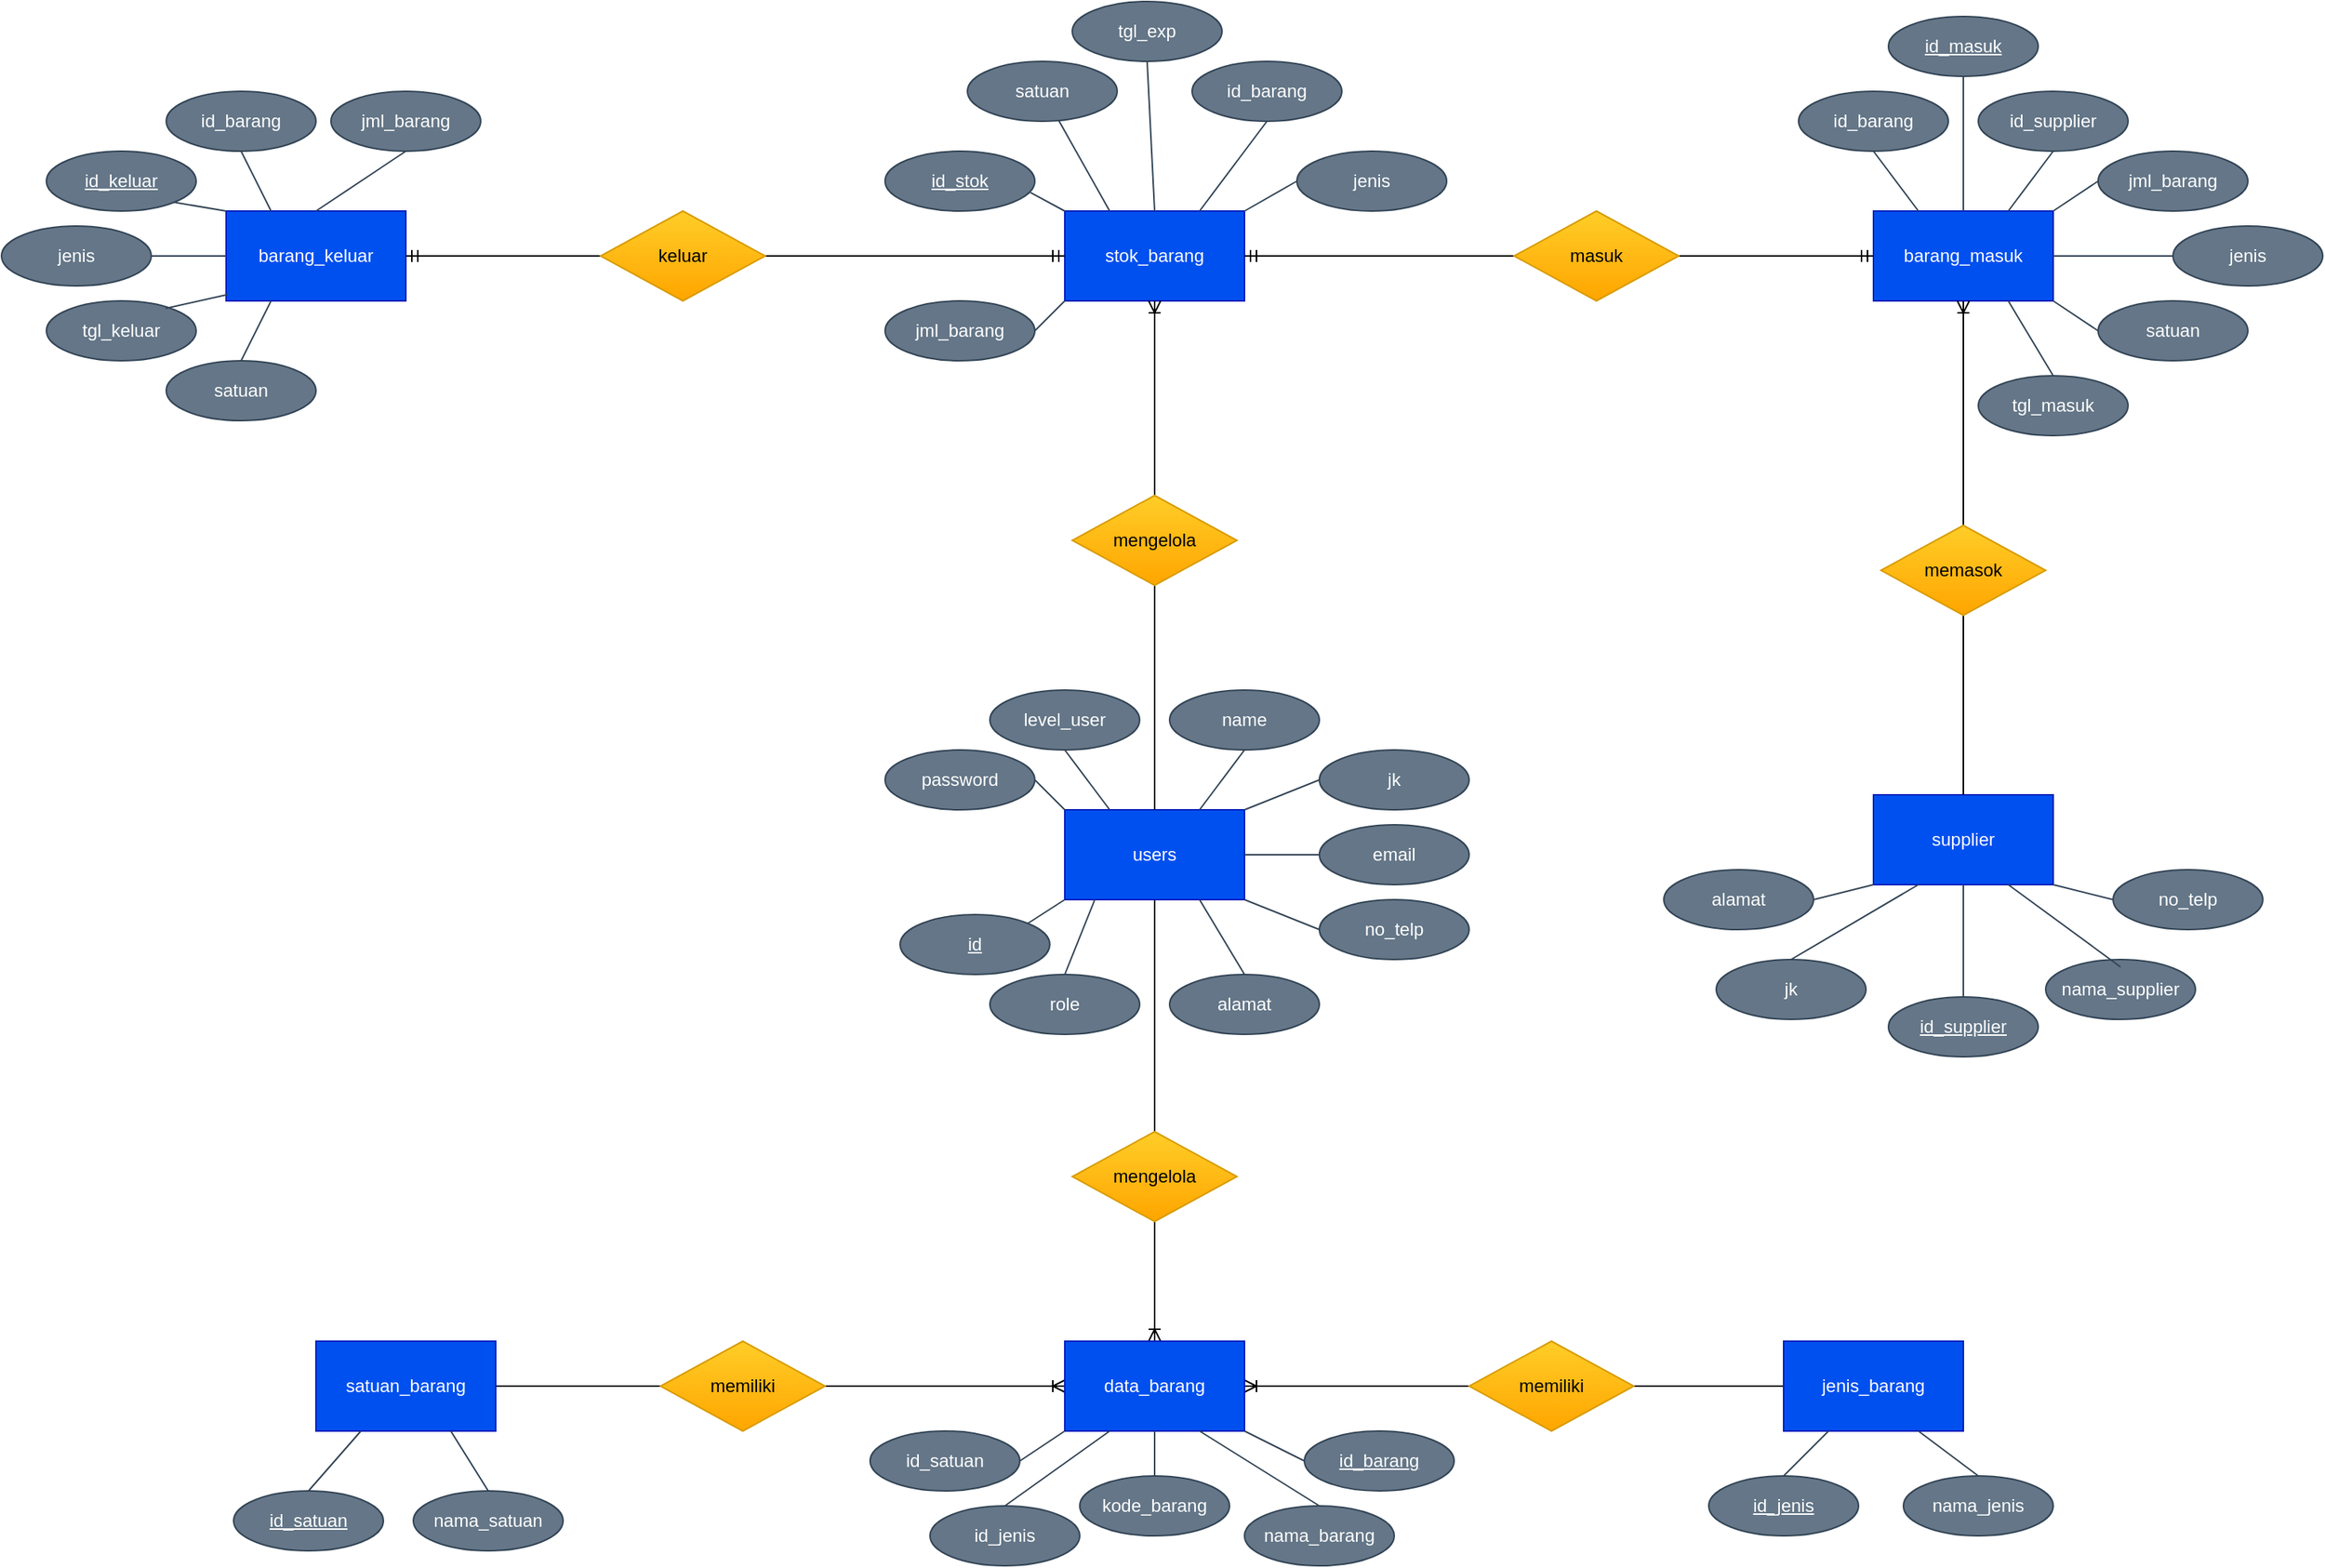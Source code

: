 <mxfile version="14.7.3" type="device"><diagram id="ERakpAgEn_E37eTP2h_p" name="Page-1"><mxGraphModel dx="3398" dy="2488" grid="1" gridSize="10" guides="1" tooltips="1" connect="1" arrows="1" fold="1" page="1" pageScale="1" pageWidth="850" pageHeight="1100" math="0" shadow="0"><root><mxCell id="0"/><mxCell id="1" parent="0"/><mxCell id="8wREH7vJzMw0C8GrUecb-20" value="" style="fontSize=12;html=1;endArrow=ERoneToMany;entryX=1;entryY=0.5;entryDx=0;entryDy=0;exitX=0;exitY=0.5;exitDx=0;exitDy=0;" edge="1" parent="1" source="Z70gmfrKoDDP7ihsxwyS-3" target="Z70gmfrKoDDP7ihsxwyS-5"><mxGeometry width="100" height="100" relative="1" as="geometry"><mxPoint x="310" y="930" as="sourcePoint"/><mxPoint x="410" y="830" as="targetPoint"/></mxGeometry></mxCell><mxCell id="8wREH7vJzMw0C8GrUecb-19" value="" style="fontSize=12;html=1;endArrow=ERoneToMany;entryX=0;entryY=0.5;entryDx=0;entryDy=0;exitX=1;exitY=0.5;exitDx=0;exitDy=0;" edge="1" parent="1" source="Z70gmfrKoDDP7ihsxwyS-4" target="Z70gmfrKoDDP7ihsxwyS-5"><mxGeometry width="100" height="100" relative="1" as="geometry"><mxPoint x="-140" y="930" as="sourcePoint"/><mxPoint x="-40" y="830" as="targetPoint"/></mxGeometry></mxCell><mxCell id="8wREH7vJzMw0C8GrUecb-18" value="" style="fontSize=12;html=1;endArrow=ERoneToMany;entryX=0.5;entryY=0;entryDx=0;entryDy=0;exitX=0.5;exitY=1;exitDx=0;exitDy=0;" edge="1" parent="1" source="Z70gmfrKoDDP7ihsxwyS-1" target="Z70gmfrKoDDP7ihsxwyS-5"><mxGeometry width="100" height="100" relative="1" as="geometry"><mxPoint x="170" y="750" as="sourcePoint"/><mxPoint x="270" y="650" as="targetPoint"/></mxGeometry></mxCell><mxCell id="Z70gmfrKoDDP7ihsxwyS-1" value="users" style="rounded=0;whiteSpace=wrap;html=1;fillColor=#0050ef;strokeColor=#001DBC;fontColor=#ffffff;" parent="1" vertex="1"><mxGeometry x="40" y="525" width="120" height="60" as="geometry"/></mxCell><mxCell id="Z70gmfrKoDDP7ihsxwyS-3" value="jenis_barang" style="rounded=0;whiteSpace=wrap;html=1;fillColor=#0050ef;strokeColor=#001DBC;fontColor=#ffffff;" parent="1" vertex="1"><mxGeometry x="520" y="880" width="120" height="60" as="geometry"/></mxCell><mxCell id="Z70gmfrKoDDP7ihsxwyS-4" value="satuan_barang" style="rounded=0;whiteSpace=wrap;html=1;fillColor=#0050ef;strokeColor=#001DBC;fontColor=#ffffff;" parent="1" vertex="1"><mxGeometry x="-460" y="880" width="120" height="60" as="geometry"/></mxCell><mxCell id="Z70gmfrKoDDP7ihsxwyS-5" value="data_barang" style="rounded=0;whiteSpace=wrap;html=1;fillColor=#0050ef;strokeColor=#001DBC;fontColor=#ffffff;" parent="1" vertex="1"><mxGeometry x="40" y="880" width="120" height="60" as="geometry"/></mxCell><mxCell id="Z70gmfrKoDDP7ihsxwyS-6" value="barang_masuk" style="rounded=0;whiteSpace=wrap;html=1;fillColor=#0050ef;strokeColor=#001DBC;fontColor=#ffffff;" parent="1" vertex="1"><mxGeometry x="580" y="125" width="120" height="60" as="geometry"/></mxCell><mxCell id="Z70gmfrKoDDP7ihsxwyS-8" value="stok_barang" style="rounded=0;whiteSpace=wrap;html=1;fillColor=#0050ef;strokeColor=#001DBC;fontColor=#ffffff;" parent="1" vertex="1"><mxGeometry x="40" y="125" width="120" height="60" as="geometry"/></mxCell><mxCell id="Z70gmfrKoDDP7ihsxwyS-9" value="supplier" style="rounded=0;whiteSpace=wrap;html=1;strokeColor=#001DBC;fillColor=#0050ef;fontColor=#ffffff;" parent="1" vertex="1"><mxGeometry x="580" y="515" width="120" height="60" as="geometry"/></mxCell><mxCell id="Z70gmfrKoDDP7ihsxwyS-11" value="id" style="ellipse;whiteSpace=wrap;html=1;align=center;fontStyle=4;fillColor=#647687;strokeColor=#314354;fontColor=#ffffff;" parent="1" vertex="1"><mxGeometry x="-70" y="595" width="100" height="40" as="geometry"/></mxCell><mxCell id="Z70gmfrKoDDP7ihsxwyS-14" value="name" style="ellipse;whiteSpace=wrap;html=1;align=center;fillColor=#647687;strokeColor=#314354;fontColor=#ffffff;" parent="1" vertex="1"><mxGeometry x="110" y="445" width="100" height="40" as="geometry"/></mxCell><mxCell id="Z70gmfrKoDDP7ihsxwyS-15" value="jk" style="ellipse;whiteSpace=wrap;html=1;align=center;fillColor=#647687;strokeColor=#314354;fontColor=#ffffff;" parent="1" vertex="1"><mxGeometry x="210" y="485" width="100" height="40" as="geometry"/></mxCell><mxCell id="Z70gmfrKoDDP7ihsxwyS-16" value="alamat" style="ellipse;whiteSpace=wrap;html=1;align=center;fillColor=#647687;strokeColor=#314354;fontColor=#ffffff;" parent="1" vertex="1"><mxGeometry x="110" y="635" width="100" height="40" as="geometry"/></mxCell><mxCell id="Z70gmfrKoDDP7ihsxwyS-17" value="no_telp" style="ellipse;whiteSpace=wrap;html=1;align=center;fillColor=#647687;strokeColor=#314354;fontColor=#ffffff;" parent="1" vertex="1"><mxGeometry x="210" y="585" width="100" height="40" as="geometry"/></mxCell><mxCell id="Z70gmfrKoDDP7ihsxwyS-18" value="email" style="ellipse;whiteSpace=wrap;html=1;align=center;fillColor=#647687;strokeColor=#314354;fontColor=#ffffff;" parent="1" vertex="1"><mxGeometry x="210" y="535" width="100" height="40" as="geometry"/></mxCell><mxCell id="Z70gmfrKoDDP7ihsxwyS-20" value="" style="endArrow=none;html=1;exitX=0;exitY=1;exitDx=0;exitDy=0;entryX=1;entryY=0;entryDx=0;entryDy=0;fillColor=#647687;strokeColor=#314354;" parent="1" source="Z70gmfrKoDDP7ihsxwyS-1" target="Z70gmfrKoDDP7ihsxwyS-11" edge="1"><mxGeometry width="50" height="50" relative="1" as="geometry"><mxPoint x="210" y="575" as="sourcePoint"/><mxPoint x="260" y="525" as="targetPoint"/></mxGeometry></mxCell><mxCell id="Z70gmfrKoDDP7ihsxwyS-21" value="" style="endArrow=none;html=1;exitX=0.75;exitY=0;exitDx=0;exitDy=0;entryX=0.5;entryY=1;entryDx=0;entryDy=0;fillColor=#647687;strokeColor=#314354;" parent="1" source="Z70gmfrKoDDP7ihsxwyS-1" target="Z70gmfrKoDDP7ihsxwyS-14" edge="1"><mxGeometry width="50" height="50" relative="1" as="geometry"><mxPoint x="110" y="535" as="sourcePoint"/><mxPoint x="60" y="505" as="targetPoint"/></mxGeometry></mxCell><mxCell id="Z70gmfrKoDDP7ihsxwyS-22" value="" style="endArrow=none;html=1;exitX=0;exitY=0.5;exitDx=0;exitDy=0;entryX=1;entryY=0;entryDx=0;entryDy=0;fillColor=#647687;strokeColor=#314354;" parent="1" source="Z70gmfrKoDDP7ihsxwyS-15" target="Z70gmfrKoDDP7ihsxwyS-1" edge="1"><mxGeometry width="50" height="50" relative="1" as="geometry"><mxPoint x="120" y="545" as="sourcePoint"/><mxPoint x="70" y="515" as="targetPoint"/></mxGeometry></mxCell><mxCell id="Z70gmfrKoDDP7ihsxwyS-23" value="" style="endArrow=none;html=1;exitX=0;exitY=0.5;exitDx=0;exitDy=0;entryX=1;entryY=0.5;entryDx=0;entryDy=0;fillColor=#647687;strokeColor=#314354;" parent="1" source="Z70gmfrKoDDP7ihsxwyS-18" target="Z70gmfrKoDDP7ihsxwyS-1" edge="1"><mxGeometry width="50" height="50" relative="1" as="geometry"><mxPoint x="130" y="555" as="sourcePoint"/><mxPoint x="80" y="525" as="targetPoint"/></mxGeometry></mxCell><mxCell id="Z70gmfrKoDDP7ihsxwyS-24" value="" style="endArrow=none;html=1;exitX=0;exitY=0.5;exitDx=0;exitDy=0;entryX=1;entryY=1;entryDx=0;entryDy=0;fillColor=#647687;strokeColor=#314354;" parent="1" source="Z70gmfrKoDDP7ihsxwyS-17" target="Z70gmfrKoDDP7ihsxwyS-1" edge="1"><mxGeometry width="50" height="50" relative="1" as="geometry"><mxPoint x="140" y="565" as="sourcePoint"/><mxPoint x="90" y="535" as="targetPoint"/></mxGeometry></mxCell><mxCell id="Z70gmfrKoDDP7ihsxwyS-25" value="" style="endArrow=none;html=1;exitX=0.5;exitY=0;exitDx=0;exitDy=0;entryX=0.75;entryY=1;entryDx=0;entryDy=0;fillColor=#647687;strokeColor=#314354;" parent="1" source="Z70gmfrKoDDP7ihsxwyS-16" target="Z70gmfrKoDDP7ihsxwyS-1" edge="1"><mxGeometry width="50" height="50" relative="1" as="geometry"><mxPoint x="150" y="575" as="sourcePoint"/><mxPoint x="100" y="545" as="targetPoint"/></mxGeometry></mxCell><mxCell id="Z70gmfrKoDDP7ihsxwyS-26" value="level_user" style="ellipse;whiteSpace=wrap;html=1;align=center;fillColor=#647687;strokeColor=#314354;fontColor=#ffffff;" parent="1" vertex="1"><mxGeometry x="-10" y="445" width="100" height="40" as="geometry"/></mxCell><mxCell id="Z70gmfrKoDDP7ihsxwyS-27" value="role" style="ellipse;whiteSpace=wrap;html=1;align=center;fillColor=#647687;strokeColor=#314354;fontColor=#ffffff;" parent="1" vertex="1"><mxGeometry x="-10" y="635" width="100" height="40" as="geometry"/></mxCell><mxCell id="Z70gmfrKoDDP7ihsxwyS-28" value="password" style="ellipse;whiteSpace=wrap;html=1;align=center;fillColor=#647687;strokeColor=#314354;fontColor=#ffffff;" parent="1" vertex="1"><mxGeometry x="-80" y="485" width="100" height="40" as="geometry"/></mxCell><mxCell id="Z70gmfrKoDDP7ihsxwyS-29" value="" style="endArrow=none;html=1;exitX=0.25;exitY=0;exitDx=0;exitDy=0;entryX=0.5;entryY=1;entryDx=0;entryDy=0;fillColor=#647687;strokeColor=#314354;" parent="1" source="Z70gmfrKoDDP7ihsxwyS-1" target="Z70gmfrKoDDP7ihsxwyS-26" edge="1"><mxGeometry width="50" height="50" relative="1" as="geometry"><mxPoint x="110" y="535" as="sourcePoint"/><mxPoint x="90" y="455" as="targetPoint"/></mxGeometry></mxCell><mxCell id="Z70gmfrKoDDP7ihsxwyS-30" value="" style="endArrow=none;html=1;exitX=0;exitY=0;exitDx=0;exitDy=0;entryX=1;entryY=0.5;entryDx=0;entryDy=0;fillColor=#647687;strokeColor=#314354;" parent="1" source="Z70gmfrKoDDP7ihsxwyS-1" target="Z70gmfrKoDDP7ihsxwyS-28" edge="1"><mxGeometry width="50" height="50" relative="1" as="geometry"><mxPoint x="110" y="535" as="sourcePoint"/><mxPoint x="20" y="495" as="targetPoint"/></mxGeometry></mxCell><mxCell id="Z70gmfrKoDDP7ihsxwyS-31" value="" style="endArrow=none;html=1;exitX=0.167;exitY=1;exitDx=0;exitDy=0;entryX=0.5;entryY=0;entryDx=0;entryDy=0;exitPerimeter=0;fillColor=#647687;strokeColor=#314354;" parent="1" source="Z70gmfrKoDDP7ihsxwyS-1" target="Z70gmfrKoDDP7ihsxwyS-27" edge="1"><mxGeometry width="50" height="50" relative="1" as="geometry"><mxPoint x="120" y="545" as="sourcePoint"/><mxPoint x="30" y="505" as="targetPoint"/></mxGeometry></mxCell><mxCell id="Z70gmfrKoDDP7ihsxwyS-32" value="id_jenis" style="ellipse;whiteSpace=wrap;html=1;align=center;fontStyle=4;fillColor=#647687;strokeColor=#314354;fontColor=#ffffff;" parent="1" vertex="1"><mxGeometry x="470" y="970" width="100" height="40" as="geometry"/></mxCell><mxCell id="Z70gmfrKoDDP7ihsxwyS-33" value="nama_jenis" style="ellipse;whiteSpace=wrap;html=1;align=center;fillColor=#647687;strokeColor=#314354;fontColor=#ffffff;" parent="1" vertex="1"><mxGeometry x="600" y="970" width="100" height="40" as="geometry"/></mxCell><mxCell id="Z70gmfrKoDDP7ihsxwyS-35" value="" style="endArrow=none;html=1;entryX=0.25;entryY=1;entryDx=0;entryDy=0;exitX=0.5;exitY=0;exitDx=0;exitDy=0;fillColor=#647687;strokeColor=#314354;" parent="1" source="Z70gmfrKoDDP7ihsxwyS-32" target="Z70gmfrKoDDP7ihsxwyS-3" edge="1"><mxGeometry width="50" height="50" relative="1" as="geometry"><mxPoint x="513" y="970" as="sourcePoint"/><mxPoint x="310" y="1070" as="targetPoint"/></mxGeometry></mxCell><mxCell id="Z70gmfrKoDDP7ihsxwyS-36" value="" style="endArrow=none;html=1;entryX=0.75;entryY=1;entryDx=0;entryDy=0;exitX=0.5;exitY=0;exitDx=0;exitDy=0;fillColor=#647687;strokeColor=#314354;" parent="1" source="Z70gmfrKoDDP7ihsxwyS-33" target="Z70gmfrKoDDP7ihsxwyS-3" edge="1"><mxGeometry width="50" height="50" relative="1" as="geometry"><mxPoint x="530" y="980" as="sourcePoint"/><mxPoint x="560" y="950" as="targetPoint"/></mxGeometry></mxCell><mxCell id="Z70gmfrKoDDP7ihsxwyS-37" value="id_satuan" style="ellipse;whiteSpace=wrap;html=1;align=center;fontStyle=4;fillColor=#647687;strokeColor=#314354;fontColor=#ffffff;" parent="1" vertex="1"><mxGeometry x="-515" y="980" width="100" height="40" as="geometry"/></mxCell><mxCell id="Z70gmfrKoDDP7ihsxwyS-38" value="nama_satuan" style="ellipse;whiteSpace=wrap;html=1;align=center;fillColor=#647687;strokeColor=#314354;fontColor=#ffffff;" parent="1" vertex="1"><mxGeometry x="-395" y="980" width="100" height="40" as="geometry"/></mxCell><mxCell id="Z70gmfrKoDDP7ihsxwyS-39" value="" style="endArrow=none;html=1;entryX=0.5;entryY=0;entryDx=0;entryDy=0;exitX=0.25;exitY=1;exitDx=0;exitDy=0;fillColor=#647687;strokeColor=#314354;" parent="1" source="Z70gmfrKoDDP7ihsxwyS-4" target="Z70gmfrKoDDP7ihsxwyS-37" edge="1"><mxGeometry width="50" height="50" relative="1" as="geometry"><mxPoint x="-380" y="1140" as="sourcePoint"/><mxPoint x="-350" y="1110" as="targetPoint"/></mxGeometry></mxCell><mxCell id="Z70gmfrKoDDP7ihsxwyS-40" value="" style="endArrow=none;html=1;entryX=0.5;entryY=0;entryDx=0;entryDy=0;fillColor=#647687;strokeColor=#314354;" parent="1" target="Z70gmfrKoDDP7ihsxwyS-38" edge="1"><mxGeometry width="50" height="50" relative="1" as="geometry"><mxPoint x="-370" y="940" as="sourcePoint"/><mxPoint x="-470" y="860" as="targetPoint"/></mxGeometry></mxCell><mxCell id="Z70gmfrKoDDP7ihsxwyS-42" value="kode_barang" style="ellipse;whiteSpace=wrap;html=1;align=center;fillColor=#647687;strokeColor=#314354;fontColor=#ffffff;" parent="1" vertex="1"><mxGeometry x="50" y="970" width="100" height="40" as="geometry"/></mxCell><mxCell id="Z70gmfrKoDDP7ihsxwyS-43" value="nama_barang" style="ellipse;whiteSpace=wrap;html=1;align=center;fillColor=#647687;strokeColor=#314354;fontColor=#ffffff;" parent="1" vertex="1"><mxGeometry x="160" y="990" width="100" height="40" as="geometry"/></mxCell><mxCell id="Z70gmfrKoDDP7ihsxwyS-44" value="id_jenis" style="ellipse;whiteSpace=wrap;html=1;align=center;fillColor=#647687;strokeColor=#314354;fontColor=#ffffff;" parent="1" vertex="1"><mxGeometry x="-50" y="990" width="100" height="40" as="geometry"/></mxCell><mxCell id="Z70gmfrKoDDP7ihsxwyS-45" value="id_satuan" style="ellipse;whiteSpace=wrap;html=1;align=center;fillColor=#647687;strokeColor=#314354;fontColor=#ffffff;" parent="1" vertex="1"><mxGeometry x="-90" y="940" width="100" height="40" as="geometry"/></mxCell><mxCell id="Z70gmfrKoDDP7ihsxwyS-46" value="" style="endArrow=none;html=1;exitX=0;exitY=0.5;exitDx=0;exitDy=0;entryX=1;entryY=1;entryDx=0;entryDy=0;fillColor=#647687;strokeColor=#314354;" parent="1" source="Z70gmfrKoDDP7ihsxwyS-53" target="Z70gmfrKoDDP7ihsxwyS-5" edge="1"><mxGeometry width="50" height="50" relative="1" as="geometry"><mxPoint x="90" y="580" as="sourcePoint"/><mxPoint x="10" y="910" as="targetPoint"/></mxGeometry></mxCell><mxCell id="Z70gmfrKoDDP7ihsxwyS-48" value="" style="endArrow=none;html=1;exitX=1;exitY=0.5;exitDx=0;exitDy=0;entryX=0;entryY=1;entryDx=0;entryDy=0;fillColor=#647687;strokeColor=#314354;" parent="1" source="Z70gmfrKoDDP7ihsxwyS-45" target="Z70gmfrKoDDP7ihsxwyS-5" edge="1"><mxGeometry width="50" height="50" relative="1" as="geometry"><mxPoint x="50" y="920" as="sourcePoint"/><mxPoint x="20" y="920" as="targetPoint"/></mxGeometry></mxCell><mxCell id="Z70gmfrKoDDP7ihsxwyS-49" value="" style="endArrow=none;html=1;exitX=0.5;exitY=0;exitDx=0;exitDy=0;entryX=0.25;entryY=1;entryDx=0;entryDy=0;fillColor=#647687;strokeColor=#314354;" parent="1" source="Z70gmfrKoDDP7ihsxwyS-44" target="Z70gmfrKoDDP7ihsxwyS-5" edge="1"><mxGeometry width="50" height="50" relative="1" as="geometry"><mxPoint x="30" y="980" as="sourcePoint"/><mxPoint x="50" y="950" as="targetPoint"/></mxGeometry></mxCell><mxCell id="Z70gmfrKoDDP7ihsxwyS-51" value="" style="endArrow=none;html=1;exitX=0.5;exitY=0;exitDx=0;exitDy=0;entryX=0.5;entryY=1;entryDx=0;entryDy=0;fillColor=#647687;strokeColor=#314354;" parent="1" source="Z70gmfrKoDDP7ihsxwyS-42" target="Z70gmfrKoDDP7ihsxwyS-5" edge="1"><mxGeometry width="50" height="50" relative="1" as="geometry"><mxPoint x="50" y="1000" as="sourcePoint"/><mxPoint x="80" y="950" as="targetPoint"/></mxGeometry></mxCell><mxCell id="Z70gmfrKoDDP7ihsxwyS-52" value="" style="endArrow=none;html=1;exitX=0.75;exitY=1;exitDx=0;exitDy=0;entryX=0.5;entryY=0;entryDx=0;entryDy=0;fillColor=#647687;strokeColor=#314354;" parent="1" source="Z70gmfrKoDDP7ihsxwyS-5" target="Z70gmfrKoDDP7ihsxwyS-43" edge="1"><mxGeometry width="50" height="50" relative="1" as="geometry"><mxPoint x="60" y="1010" as="sourcePoint"/><mxPoint x="90" y="960" as="targetPoint"/></mxGeometry></mxCell><mxCell id="Z70gmfrKoDDP7ihsxwyS-53" value="id_barang" style="ellipse;whiteSpace=wrap;html=1;align=center;fontStyle=4;fillColor=#647687;strokeColor=#314354;fontColor=#ffffff;" parent="1" vertex="1"><mxGeometry x="200" y="940" width="100" height="40" as="geometry"/></mxCell><mxCell id="Z70gmfrKoDDP7ihsxwyS-54" value="id_stok" style="ellipse;whiteSpace=wrap;html=1;align=center;fontStyle=4;fillColor=#647687;strokeColor=#314354;fontColor=#ffffff;" parent="1" vertex="1"><mxGeometry x="-80" y="85" width="100" height="40" as="geometry"/></mxCell><mxCell id="Z70gmfrKoDDP7ihsxwyS-55" value="jenis" style="ellipse;whiteSpace=wrap;html=1;align=center;fillColor=#647687;strokeColor=#314354;fontColor=#ffffff;" parent="1" vertex="1"><mxGeometry x="195" y="85" width="100" height="40" as="geometry"/></mxCell><mxCell id="Z70gmfrKoDDP7ihsxwyS-56" value="jml_barang" style="ellipse;whiteSpace=wrap;html=1;align=center;fillColor=#647687;strokeColor=#314354;fontColor=#ffffff;" parent="1" vertex="1"><mxGeometry x="-80" y="185" width="100" height="40" as="geometry"/></mxCell><mxCell id="Z70gmfrKoDDP7ihsxwyS-58" value="tgl_exp" style="ellipse;whiteSpace=wrap;html=1;align=center;fillColor=#647687;strokeColor=#314354;fontColor=#ffffff;" parent="1" vertex="1"><mxGeometry x="45" y="-15" width="100" height="40" as="geometry"/></mxCell><mxCell id="Z70gmfrKoDDP7ihsxwyS-59" value="id_barang" style="ellipse;whiteSpace=wrap;html=1;align=center;fillColor=#647687;strokeColor=#314354;fontColor=#ffffff;" parent="1" vertex="1"><mxGeometry x="125" y="25" width="100" height="40" as="geometry"/></mxCell><mxCell id="Z70gmfrKoDDP7ihsxwyS-60" value="" style="endArrow=none;html=1;entryX=0.97;entryY=0.689;entryDx=0;entryDy=0;exitX=0;exitY=0;exitDx=0;exitDy=0;entryPerimeter=0;fillColor=#647687;strokeColor=#314354;" parent="1" source="Z70gmfrKoDDP7ihsxwyS-8" target="Z70gmfrKoDDP7ihsxwyS-54" edge="1"><mxGeometry width="50" height="50" relative="1" as="geometry"><mxPoint x="480" y="115" as="sourcePoint"/><mxPoint x="430" y="85" as="targetPoint"/></mxGeometry></mxCell><mxCell id="Z70gmfrKoDDP7ihsxwyS-61" value="" style="endArrow=none;html=1;entryX=0.5;entryY=1;entryDx=0;entryDy=0;exitX=0.75;exitY=0;exitDx=0;exitDy=0;fillColor=#647687;strokeColor=#314354;" parent="1" source="Z70gmfrKoDDP7ihsxwyS-8" target="Z70gmfrKoDDP7ihsxwyS-59" edge="1"><mxGeometry width="50" height="50" relative="1" as="geometry"><mxPoint x="50" y="135" as="sourcePoint"/><mxPoint x="27" y="122.56" as="targetPoint"/></mxGeometry></mxCell><mxCell id="Z70gmfrKoDDP7ihsxwyS-62" value="" style="endArrow=none;html=1;entryX=1;entryY=0.5;entryDx=0;entryDy=0;exitX=0;exitY=1;exitDx=0;exitDy=0;exitPerimeter=0;fillColor=#647687;strokeColor=#314354;" parent="1" source="Z70gmfrKoDDP7ihsxwyS-8" target="Z70gmfrKoDDP7ihsxwyS-56" edge="1"><mxGeometry width="50" height="50" relative="1" as="geometry"><mxPoint x="40" y="175" as="sourcePoint"/><mxPoint x="10" y="165" as="targetPoint"/></mxGeometry></mxCell><mxCell id="Z70gmfrKoDDP7ihsxwyS-63" value="" style="endArrow=none;html=1;entryX=0.5;entryY=1;entryDx=0;entryDy=0;exitX=0.5;exitY=0;exitDx=0;exitDy=0;fillColor=#647687;strokeColor=#314354;" parent="1" source="Z70gmfrKoDDP7ihsxwyS-8" target="Z70gmfrKoDDP7ihsxwyS-58" edge="1"><mxGeometry width="50" height="50" relative="1" as="geometry"><mxPoint x="60" y="175" as="sourcePoint"/><mxPoint x="20" y="175" as="targetPoint"/></mxGeometry></mxCell><mxCell id="Z70gmfrKoDDP7ihsxwyS-64" value="" style="endArrow=none;html=1;fillColor=#647687;strokeColor=#314354;exitX=0.25;exitY=0;exitDx=0;exitDy=0;" parent="1" source="Z70gmfrKoDDP7ihsxwyS-8" target="Z70gmfrKoDDP7ihsxwyS-69" edge="1"><mxGeometry width="50" height="50" relative="1" as="geometry"><mxPoint x="160" y="195" as="sourcePoint"/><mxPoint x="210" y="155" as="targetPoint"/></mxGeometry></mxCell><mxCell id="Z70gmfrKoDDP7ihsxwyS-65" value="" style="endArrow=none;html=1;entryX=0;entryY=0.5;entryDx=0;entryDy=0;fillColor=#647687;strokeColor=#314354;exitX=1;exitY=0;exitDx=0;exitDy=0;" parent="1" source="Z70gmfrKoDDP7ihsxwyS-8" target="Z70gmfrKoDDP7ihsxwyS-55" edge="1"><mxGeometry width="50" height="50" relative="1" as="geometry"><mxPoint x="155" y="125" as="sourcePoint"/><mxPoint x="210" y="155" as="targetPoint"/></mxGeometry></mxCell><mxCell id="Z70gmfrKoDDP7ihsxwyS-66" value="id_masuk" style="ellipse;whiteSpace=wrap;html=1;align=center;fontStyle=4;fillColor=#647687;strokeColor=#314354;fontColor=#ffffff;" parent="1" vertex="1"><mxGeometry x="590" y="-5" width="100" height="40" as="geometry"/></mxCell><mxCell id="Z70gmfrKoDDP7ihsxwyS-67" value="jml_barang" style="ellipse;whiteSpace=wrap;html=1;align=center;fillColor=#647687;strokeColor=#314354;fontColor=#ffffff;" parent="1" vertex="1"><mxGeometry x="730" y="85" width="100" height="40" as="geometry"/></mxCell><mxCell id="Z70gmfrKoDDP7ihsxwyS-68" value="jenis" style="ellipse;whiteSpace=wrap;html=1;align=center;fillColor=#647687;strokeColor=#314354;fontColor=#ffffff;" parent="1" vertex="1"><mxGeometry x="780" y="135" width="100" height="40" as="geometry"/></mxCell><mxCell id="Z70gmfrKoDDP7ihsxwyS-69" value="satuan" style="ellipse;whiteSpace=wrap;html=1;align=center;fillColor=#647687;strokeColor=#314354;fontColor=#ffffff;" parent="1" vertex="1"><mxGeometry x="-25" y="25" width="100" height="40" as="geometry"/></mxCell><mxCell id="Z70gmfrKoDDP7ihsxwyS-70" value="satuan" style="ellipse;whiteSpace=wrap;html=1;align=center;fillColor=#647687;strokeColor=#314354;fontColor=#ffffff;" parent="1" vertex="1"><mxGeometry x="730" y="185" width="100" height="40" as="geometry"/></mxCell><mxCell id="Z70gmfrKoDDP7ihsxwyS-72" value="tgl_masuk" style="ellipse;whiteSpace=wrap;html=1;align=center;fillColor=#647687;strokeColor=#314354;fontColor=#ffffff;" parent="1" vertex="1"><mxGeometry x="650" y="235" width="100" height="40" as="geometry"/></mxCell><mxCell id="Z70gmfrKoDDP7ihsxwyS-73" value="id_barang" style="ellipse;whiteSpace=wrap;html=1;align=center;fillColor=#647687;strokeColor=#314354;fontColor=#ffffff;" parent="1" vertex="1"><mxGeometry x="530" y="45" width="100" height="40" as="geometry"/></mxCell><mxCell id="Z70gmfrKoDDP7ihsxwyS-74" value="id_supplier" style="ellipse;whiteSpace=wrap;html=1;align=center;fillColor=#647687;strokeColor=#314354;fontColor=#ffffff;" parent="1" vertex="1"><mxGeometry x="650" y="45" width="100" height="40" as="geometry"/></mxCell><mxCell id="Z70gmfrKoDDP7ihsxwyS-75" value="" style="endArrow=none;html=1;entryX=0.5;entryY=1;entryDx=0;entryDy=0;exitX=0.5;exitY=0;exitDx=0;exitDy=0;fillColor=#647687;strokeColor=#314354;" parent="1" source="Z70gmfrKoDDP7ihsxwyS-6" target="Z70gmfrKoDDP7ihsxwyS-66" edge="1"><mxGeometry width="50" height="50" relative="1" as="geometry"><mxPoint x="480" y="365" as="sourcePoint"/><mxPoint x="500" y="345" as="targetPoint"/></mxGeometry></mxCell><mxCell id="Z70gmfrKoDDP7ihsxwyS-77" value="" style="endArrow=none;html=1;entryX=0;entryY=0.5;entryDx=0;entryDy=0;exitX=1;exitY=0;exitDx=0;exitDy=0;fillColor=#647687;strokeColor=#314354;" parent="1" source="Z70gmfrKoDDP7ihsxwyS-6" target="Z70gmfrKoDDP7ihsxwyS-67" edge="1"><mxGeometry width="50" height="50" relative="1" as="geometry"><mxPoint x="650" y="135" as="sourcePoint"/><mxPoint x="650" y="95" as="targetPoint"/></mxGeometry></mxCell><mxCell id="Z70gmfrKoDDP7ihsxwyS-79" value="" style="endArrow=none;html=1;entryX=0;entryY=0.5;entryDx=0;entryDy=0;exitX=1;exitY=0.5;exitDx=0;exitDy=0;fillColor=#647687;strokeColor=#314354;" parent="1" source="Z70gmfrKoDDP7ihsxwyS-6" target="Z70gmfrKoDDP7ihsxwyS-68" edge="1"><mxGeometry width="50" height="50" relative="1" as="geometry"><mxPoint x="700" y="125" as="sourcePoint"/><mxPoint x="730" y="105" as="targetPoint"/></mxGeometry></mxCell><mxCell id="Z70gmfrKoDDP7ihsxwyS-80" value="" style="endArrow=none;html=1;entryX=0;entryY=0.5;entryDx=0;entryDy=0;exitX=1;exitY=1;exitDx=0;exitDy=0;fillColor=#647687;strokeColor=#314354;" parent="1" source="Z70gmfrKoDDP7ihsxwyS-6" target="Z70gmfrKoDDP7ihsxwyS-70" edge="1"><mxGeometry width="50" height="50" relative="1" as="geometry"><mxPoint x="730" y="175" as="sourcePoint"/><mxPoint x="810" y="175" as="targetPoint"/></mxGeometry></mxCell><mxCell id="Z70gmfrKoDDP7ihsxwyS-82" value="" style="endArrow=none;html=1;entryX=0.5;entryY=0;entryDx=0;entryDy=0;exitX=0.75;exitY=1;exitDx=0;exitDy=0;fillColor=#647687;strokeColor=#314354;" parent="1" source="Z70gmfrKoDDP7ihsxwyS-6" target="Z70gmfrKoDDP7ihsxwyS-72" edge="1"><mxGeometry width="50" height="50" relative="1" as="geometry"><mxPoint x="590" y="185" as="sourcePoint"/><mxPoint x="740" y="215" as="targetPoint"/></mxGeometry></mxCell><mxCell id="Z70gmfrKoDDP7ihsxwyS-83" value="" style="endArrow=none;html=1;entryX=0.75;entryY=0;entryDx=0;entryDy=0;exitX=0.5;exitY=1;exitDx=0;exitDy=0;fillColor=#647687;strokeColor=#314354;" parent="1" source="Z70gmfrKoDDP7ihsxwyS-74" target="Z70gmfrKoDDP7ihsxwyS-6" edge="1"><mxGeometry width="50" height="50" relative="1" as="geometry"><mxPoint x="590" y="195" as="sourcePoint"/><mxPoint x="565" y="215" as="targetPoint"/></mxGeometry></mxCell><mxCell id="Z70gmfrKoDDP7ihsxwyS-84" value="" style="endArrow=none;html=1;entryX=0.25;entryY=0;entryDx=0;entryDy=0;exitX=0.5;exitY=1;exitDx=0;exitDy=0;fillColor=#647687;strokeColor=#314354;" parent="1" source="Z70gmfrKoDDP7ihsxwyS-73" target="Z70gmfrKoDDP7ihsxwyS-6" edge="1"><mxGeometry width="50" height="50" relative="1" as="geometry"><mxPoint x="530" y="155" as="sourcePoint"/><mxPoint x="580" y="155" as="targetPoint"/></mxGeometry></mxCell><mxCell id="Z70gmfrKoDDP7ihsxwyS-102" value="barang_keluar" style="rounded=0;whiteSpace=wrap;html=1;fillColor=#0050ef;strokeColor=#001DBC;fontColor=#ffffff;" parent="1" vertex="1"><mxGeometry x="-520" y="125" width="120" height="60" as="geometry"/></mxCell><mxCell id="Z70gmfrKoDDP7ihsxwyS-103" value="id_keluar" style="ellipse;whiteSpace=wrap;html=1;align=center;fontStyle=4;fillColor=#647687;strokeColor=#314354;fontColor=#ffffff;" parent="1" vertex="1"><mxGeometry x="-640" y="85" width="100" height="40" as="geometry"/></mxCell><mxCell id="Z70gmfrKoDDP7ihsxwyS-104" value="jml_barang" style="ellipse;whiteSpace=wrap;html=1;align=center;fillColor=#647687;strokeColor=#314354;fontColor=#ffffff;" parent="1" vertex="1"><mxGeometry x="-450" y="45" width="100" height="40" as="geometry"/></mxCell><mxCell id="Z70gmfrKoDDP7ihsxwyS-105" value="jenis" style="ellipse;whiteSpace=wrap;html=1;align=center;fillColor=#647687;strokeColor=#314354;fontColor=#ffffff;" parent="1" vertex="1"><mxGeometry x="-670" y="135" width="100" height="40" as="geometry"/></mxCell><mxCell id="Z70gmfrKoDDP7ihsxwyS-106" value="satuan" style="ellipse;whiteSpace=wrap;html=1;align=center;fillColor=#647687;strokeColor=#314354;fontColor=#ffffff;" parent="1" vertex="1"><mxGeometry x="-560" y="225" width="100" height="40" as="geometry"/></mxCell><mxCell id="Z70gmfrKoDDP7ihsxwyS-107" value="tgl_keluar" style="ellipse;whiteSpace=wrap;html=1;align=center;fillColor=#647687;strokeColor=#314354;fontColor=#ffffff;" parent="1" vertex="1"><mxGeometry x="-640" y="185" width="100" height="40" as="geometry"/></mxCell><mxCell id="Z70gmfrKoDDP7ihsxwyS-108" value="id_barang" style="ellipse;whiteSpace=wrap;html=1;align=center;fillColor=#647687;strokeColor=#314354;fontColor=#ffffff;" parent="1" vertex="1"><mxGeometry x="-560" y="45" width="100" height="40" as="geometry"/></mxCell><mxCell id="Z70gmfrKoDDP7ihsxwyS-112" value="" style="endArrow=none;html=1;entryX=0.5;entryY=1;entryDx=0;entryDy=0;exitX=0.5;exitY=0;exitDx=0;exitDy=0;fillColor=#647687;strokeColor=#314354;" parent="1" source="Z70gmfrKoDDP7ihsxwyS-102" target="Z70gmfrKoDDP7ihsxwyS-104" edge="1"><mxGeometry width="50" height="50" relative="1" as="geometry"><mxPoint x="-450" y="135" as="sourcePoint"/><mxPoint x="-450" y="95" as="targetPoint"/></mxGeometry></mxCell><mxCell id="Z70gmfrKoDDP7ihsxwyS-113" value="" style="endArrow=none;html=1;exitX=0;exitY=0.5;exitDx=0;exitDy=0;fillColor=#647687;strokeColor=#314354;" parent="1" source="Z70gmfrKoDDP7ihsxwyS-102" target="Z70gmfrKoDDP7ihsxwyS-105" edge="1"><mxGeometry width="50" height="50" relative="1" as="geometry"><mxPoint x="-400" y="125" as="sourcePoint"/><mxPoint x="-370" y="105" as="targetPoint"/></mxGeometry></mxCell><mxCell id="Z70gmfrKoDDP7ihsxwyS-114" value="" style="endArrow=none;html=1;entryX=0.5;entryY=0;entryDx=0;entryDy=0;exitX=0.25;exitY=1;exitDx=0;exitDy=0;fillColor=#647687;strokeColor=#314354;" parent="1" source="Z70gmfrKoDDP7ihsxwyS-102" target="Z70gmfrKoDDP7ihsxwyS-106" edge="1"><mxGeometry width="50" height="50" relative="1" as="geometry"><mxPoint x="-370" y="175" as="sourcePoint"/><mxPoint x="-290" y="175" as="targetPoint"/></mxGeometry></mxCell><mxCell id="Z70gmfrKoDDP7ihsxwyS-116" value="" style="endArrow=none;html=1;entryX=0.797;entryY=0.125;entryDx=0;entryDy=0;exitX=0.009;exitY=0.93;exitDx=0;exitDy=0;fillColor=#647687;strokeColor=#314354;exitPerimeter=0;entryPerimeter=0;" parent="1" source="Z70gmfrKoDDP7ihsxwyS-102" target="Z70gmfrKoDDP7ihsxwyS-107" edge="1"><mxGeometry width="50" height="50" relative="1" as="geometry"><mxPoint x="-510" y="185" as="sourcePoint"/><mxPoint x="-360" y="215" as="targetPoint"/></mxGeometry></mxCell><mxCell id="Z70gmfrKoDDP7ihsxwyS-117" value="" style="endArrow=none;html=1;entryX=0;entryY=0;entryDx=0;entryDy=0;exitX=1;exitY=1;exitDx=0;exitDy=0;fillColor=#647687;strokeColor=#314354;" parent="1" source="Z70gmfrKoDDP7ihsxwyS-103" target="Z70gmfrKoDDP7ihsxwyS-102" edge="1"><mxGeometry width="50" height="50" relative="1" as="geometry"><mxPoint x="-500" y="65" as="sourcePoint"/><mxPoint x="-535" y="215" as="targetPoint"/></mxGeometry></mxCell><mxCell id="Z70gmfrKoDDP7ihsxwyS-118" value="" style="endArrow=none;html=1;entryX=0.25;entryY=0;entryDx=0;entryDy=0;fillColor=#647687;strokeColor=#314354;exitX=0.5;exitY=1;exitDx=0;exitDy=0;" parent="1" source="Z70gmfrKoDDP7ihsxwyS-108" target="Z70gmfrKoDDP7ihsxwyS-102" edge="1"><mxGeometry width="50" height="50" relative="1" as="geometry"><mxPoint x="-400" y="75" as="sourcePoint"/><mxPoint x="-520" y="155" as="targetPoint"/></mxGeometry></mxCell><mxCell id="Z70gmfrKoDDP7ihsxwyS-120" value="id_supplier" style="ellipse;whiteSpace=wrap;html=1;align=center;fontStyle=4;fillColor=#647687;strokeColor=#314354;fontColor=#ffffff;" parent="1" vertex="1"><mxGeometry x="590" y="650" width="100" height="40" as="geometry"/></mxCell><mxCell id="Z70gmfrKoDDP7ihsxwyS-121" value="nama_supplier" style="ellipse;whiteSpace=wrap;html=1;align=center;fillColor=#647687;strokeColor=#314354;fontColor=#ffffff;" parent="1" vertex="1"><mxGeometry x="695" y="625" width="100" height="40" as="geometry"/></mxCell><mxCell id="Z70gmfrKoDDP7ihsxwyS-122" value="jk" style="ellipse;whiteSpace=wrap;html=1;align=center;fillColor=#647687;strokeColor=#314354;fontColor=#ffffff;" parent="1" vertex="1"><mxGeometry x="475" y="625" width="100" height="40" as="geometry"/></mxCell><mxCell id="Z70gmfrKoDDP7ihsxwyS-123" value="alamat" style="ellipse;whiteSpace=wrap;html=1;align=center;fillColor=#647687;strokeColor=#314354;fontColor=#ffffff;" parent="1" vertex="1"><mxGeometry x="440" y="565" width="100" height="40" as="geometry"/></mxCell><mxCell id="Z70gmfrKoDDP7ihsxwyS-124" value="no_telp" style="ellipse;whiteSpace=wrap;html=1;align=center;fillColor=#647687;strokeColor=#314354;fontColor=#ffffff;" parent="1" vertex="1"><mxGeometry x="740" y="565" width="100" height="40" as="geometry"/></mxCell><mxCell id="Z70gmfrKoDDP7ihsxwyS-125" value="" style="endArrow=none;html=1;exitX=0.5;exitY=0;exitDx=0;exitDy=0;entryX=0.5;entryY=1;entryDx=0;entryDy=0;fillColor=#647687;strokeColor=#314354;" parent="1" source="Z70gmfrKoDDP7ihsxwyS-120" target="Z70gmfrKoDDP7ihsxwyS-9" edge="1"><mxGeometry width="50" height="50" relative="1" as="geometry"><mxPoint x="800" y="645" as="sourcePoint"/><mxPoint x="850" y="595" as="targetPoint"/></mxGeometry></mxCell><mxCell id="Z70gmfrKoDDP7ihsxwyS-126" value="" style="endArrow=none;html=1;entryX=0.75;entryY=1;entryDx=0;entryDy=0;fillColor=#647687;strokeColor=#314354;" parent="1" target="Z70gmfrKoDDP7ihsxwyS-9" edge="1"><mxGeometry width="50" height="50" relative="1" as="geometry"><mxPoint x="745" y="630" as="sourcePoint"/><mxPoint x="850" y="595" as="targetPoint"/></mxGeometry></mxCell><mxCell id="Z70gmfrKoDDP7ihsxwyS-127" value="" style="endArrow=none;html=1;exitX=1;exitY=0.5;exitDx=0;exitDy=0;entryX=0;entryY=1;entryDx=0;entryDy=0;fillColor=#647687;strokeColor=#314354;" parent="1" source="Z70gmfrKoDDP7ihsxwyS-123" target="Z70gmfrKoDDP7ihsxwyS-9" edge="1"><mxGeometry width="50" height="50" relative="1" as="geometry"><mxPoint x="800" y="645" as="sourcePoint"/><mxPoint x="850" y="595" as="targetPoint"/></mxGeometry></mxCell><mxCell id="Z70gmfrKoDDP7ihsxwyS-128" value="" style="endArrow=none;html=1;exitX=1;exitY=1;exitDx=0;exitDy=0;entryX=0;entryY=0.5;entryDx=0;entryDy=0;fillColor=#647687;strokeColor=#314354;" parent="1" source="Z70gmfrKoDDP7ihsxwyS-9" target="Z70gmfrKoDDP7ihsxwyS-124" edge="1"><mxGeometry width="50" height="50" relative="1" as="geometry"><mxPoint x="800" y="645" as="sourcePoint"/><mxPoint x="505" y="465" as="targetPoint"/></mxGeometry></mxCell><mxCell id="Z70gmfrKoDDP7ihsxwyS-129" value="" style="endArrow=none;html=1;exitX=0.25;exitY=1;exitDx=0;exitDy=0;entryX=0.5;entryY=0;entryDx=0;entryDy=0;fillColor=#647687;strokeColor=#314354;" parent="1" source="Z70gmfrKoDDP7ihsxwyS-9" target="Z70gmfrKoDDP7ihsxwyS-122" edge="1"><mxGeometry width="50" height="50" relative="1" as="geometry"><mxPoint x="800" y="645" as="sourcePoint"/><mxPoint x="850" y="595" as="targetPoint"/></mxGeometry></mxCell><mxCell id="Z70gmfrKoDDP7ihsxwyS-131" value="memiliki" style="rhombus;whiteSpace=wrap;html=1;gradientColor=#ffa500;fillColor=#ffcd28;strokeColor=#d79b00;" parent="1" vertex="1"><mxGeometry x="-230" y="880" width="110" height="60" as="geometry"/></mxCell><mxCell id="Z70gmfrKoDDP7ihsxwyS-132" value="memiliki" style="rhombus;whiteSpace=wrap;html=1;gradientColor=#ffa500;fillColor=#ffcd28;strokeColor=#d79b00;" parent="1" vertex="1"><mxGeometry x="310" y="880" width="110" height="60" as="geometry"/></mxCell><mxCell id="Z70gmfrKoDDP7ihsxwyS-134" value="mengelola" style="rhombus;whiteSpace=wrap;html=1;gradientColor=#ffa500;fillColor=#ffcd28;strokeColor=#d79b00;" parent="1" vertex="1"><mxGeometry x="45" y="740" width="110" height="60" as="geometry"/></mxCell><mxCell id="8wREH7vJzMw0C8GrUecb-13" value="" style="fontSize=12;html=1;endArrow=ERmandOne;startArrow=ERmandOne;entryX=0;entryY=0.5;entryDx=0;entryDy=0;exitX=1;exitY=0.5;exitDx=0;exitDy=0;" edge="1" parent="1" source="Z70gmfrKoDDP7ihsxwyS-8" target="Z70gmfrKoDDP7ihsxwyS-6"><mxGeometry width="100" height="100" relative="1" as="geometry"><mxPoint x="210" y="130" as="sourcePoint"/><mxPoint x="310" y="30" as="targetPoint"/></mxGeometry></mxCell><mxCell id="Z70gmfrKoDDP7ihsxwyS-155" value="masuk" style="rhombus;whiteSpace=wrap;html=1;fillColor=#ffcd28;strokeColor=#d79b00;gradientColor=#ffa500;" parent="1" vertex="1"><mxGeometry x="340" y="125" width="110" height="60" as="geometry"/></mxCell><mxCell id="8wREH7vJzMw0C8GrUecb-14" value="" style="fontSize=12;html=1;endArrow=ERmandOne;startArrow=ERmandOne;entryX=0;entryY=0.5;entryDx=0;entryDy=0;exitX=1;exitY=0.5;exitDx=0;exitDy=0;" edge="1" parent="1" source="Z70gmfrKoDDP7ihsxwyS-102" target="Z70gmfrKoDDP7ihsxwyS-8"><mxGeometry width="100" height="100" relative="1" as="geometry"><mxPoint x="-290" y="130" as="sourcePoint"/><mxPoint x="30" y="160" as="targetPoint"/></mxGeometry></mxCell><mxCell id="Z70gmfrKoDDP7ihsxwyS-151" value="keluar" style="rhombus;whiteSpace=wrap;html=1;gradientColor=#ffa500;fillColor=#ffcd28;strokeColor=#d79b00;" parent="1" vertex="1"><mxGeometry x="-270" y="125" width="110" height="60" as="geometry"/></mxCell><mxCell id="8wREH7vJzMw0C8GrUecb-16" value="" style="fontSize=12;html=1;endArrow=ERoneToMany;entryX=0.5;entryY=1;entryDx=0;entryDy=0;exitX=0.5;exitY=0;exitDx=0;exitDy=0;" edge="1" parent="1" source="Z70gmfrKoDDP7ihsxwyS-9" target="Z70gmfrKoDDP7ihsxwyS-6"><mxGeometry width="100" height="100" relative="1" as="geometry"><mxPoint x="490" y="410" as="sourcePoint"/><mxPoint x="590" y="310" as="targetPoint"/></mxGeometry></mxCell><mxCell id="Z70gmfrKoDDP7ihsxwyS-136" value="memasok" style="rhombus;whiteSpace=wrap;html=1;gradientColor=#ffa500;fillColor=#ffcd28;strokeColor=#d79b00;" parent="1" vertex="1"><mxGeometry x="585" y="335" width="110" height="60" as="geometry"/></mxCell><mxCell id="8wREH7vJzMw0C8GrUecb-17" value="" style="fontSize=12;html=1;endArrow=ERoneToMany;entryX=0.5;entryY=1;entryDx=0;entryDy=0;exitX=0.5;exitY=0;exitDx=0;exitDy=0;" edge="1" parent="1" source="Z70gmfrKoDDP7ihsxwyS-1" target="Z70gmfrKoDDP7ihsxwyS-8"><mxGeometry width="100" height="100" relative="1" as="geometry"><mxPoint x="230" y="460" as="sourcePoint"/><mxPoint x="330" y="360" as="targetPoint"/></mxGeometry></mxCell><mxCell id="Z70gmfrKoDDP7ihsxwyS-135" value="mengelola" style="rhombus;whiteSpace=wrap;html=1;fillColor=#ffcd28;strokeColor=#d79b00;gradientColor=#ffa500;" parent="1" vertex="1"><mxGeometry x="45" y="315" width="110" height="60" as="geometry"/></mxCell></root></mxGraphModel></diagram></mxfile>